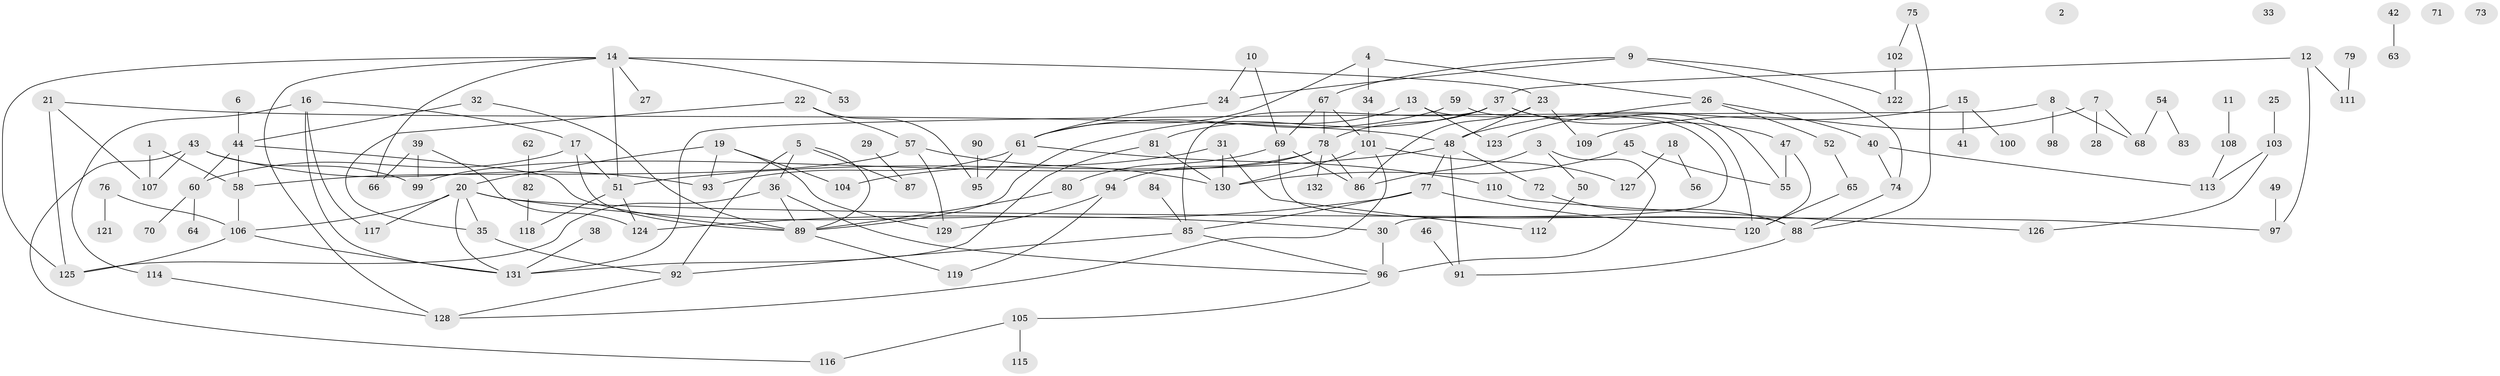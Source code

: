 // Generated by graph-tools (version 1.1) at 2025/49/03/09/25 03:49:10]
// undirected, 132 vertices, 182 edges
graph export_dot {
graph [start="1"]
  node [color=gray90,style=filled];
  1;
  2;
  3;
  4;
  5;
  6;
  7;
  8;
  9;
  10;
  11;
  12;
  13;
  14;
  15;
  16;
  17;
  18;
  19;
  20;
  21;
  22;
  23;
  24;
  25;
  26;
  27;
  28;
  29;
  30;
  31;
  32;
  33;
  34;
  35;
  36;
  37;
  38;
  39;
  40;
  41;
  42;
  43;
  44;
  45;
  46;
  47;
  48;
  49;
  50;
  51;
  52;
  53;
  54;
  55;
  56;
  57;
  58;
  59;
  60;
  61;
  62;
  63;
  64;
  65;
  66;
  67;
  68;
  69;
  70;
  71;
  72;
  73;
  74;
  75;
  76;
  77;
  78;
  79;
  80;
  81;
  82;
  83;
  84;
  85;
  86;
  87;
  88;
  89;
  90;
  91;
  92;
  93;
  94;
  95;
  96;
  97;
  98;
  99;
  100;
  101;
  102;
  103;
  104;
  105;
  106;
  107;
  108;
  109;
  110;
  111;
  112;
  113;
  114;
  115;
  116;
  117;
  118;
  119;
  120;
  121;
  122;
  123;
  124;
  125;
  126;
  127;
  128;
  129;
  130;
  131;
  132;
  1 -- 58;
  1 -- 107;
  3 -- 50;
  3 -- 86;
  3 -- 96;
  4 -- 26;
  4 -- 34;
  4 -- 61;
  5 -- 36;
  5 -- 87;
  5 -- 89;
  5 -- 92;
  6 -- 44;
  7 -- 28;
  7 -- 68;
  7 -- 109;
  8 -- 68;
  8 -- 98;
  8 -- 131;
  9 -- 24;
  9 -- 67;
  9 -- 74;
  9 -- 122;
  10 -- 24;
  10 -- 69;
  11 -- 108;
  12 -- 37;
  12 -- 97;
  12 -- 111;
  13 -- 30;
  13 -- 81;
  13 -- 123;
  14 -- 23;
  14 -- 27;
  14 -- 51;
  14 -- 53;
  14 -- 66;
  14 -- 125;
  14 -- 128;
  15 -- 41;
  15 -- 48;
  15 -- 100;
  16 -- 17;
  16 -- 114;
  16 -- 117;
  16 -- 131;
  17 -- 51;
  17 -- 60;
  17 -- 89;
  18 -- 56;
  18 -- 127;
  19 -- 20;
  19 -- 93;
  19 -- 104;
  19 -- 129;
  20 -- 30;
  20 -- 35;
  20 -- 97;
  20 -- 106;
  20 -- 117;
  20 -- 131;
  21 -- 48;
  21 -- 107;
  21 -- 125;
  22 -- 35;
  22 -- 57;
  22 -- 95;
  23 -- 48;
  23 -- 86;
  23 -- 109;
  24 -- 61;
  25 -- 103;
  26 -- 40;
  26 -- 52;
  26 -- 123;
  29 -- 87;
  30 -- 96;
  31 -- 104;
  31 -- 112;
  31 -- 130;
  32 -- 44;
  32 -- 89;
  34 -- 101;
  35 -- 92;
  36 -- 89;
  36 -- 96;
  36 -- 125;
  37 -- 47;
  37 -- 55;
  37 -- 78;
  37 -- 85;
  37 -- 89;
  38 -- 131;
  39 -- 66;
  39 -- 99;
  39 -- 124;
  40 -- 74;
  40 -- 113;
  42 -- 63;
  43 -- 93;
  43 -- 99;
  43 -- 107;
  43 -- 116;
  44 -- 58;
  44 -- 60;
  44 -- 89;
  45 -- 55;
  45 -- 130;
  46 -- 91;
  47 -- 55;
  47 -- 120;
  48 -- 51;
  48 -- 72;
  48 -- 77;
  48 -- 91;
  49 -- 97;
  50 -- 112;
  51 -- 118;
  51 -- 124;
  52 -- 65;
  54 -- 68;
  54 -- 83;
  57 -- 58;
  57 -- 129;
  57 -- 130;
  58 -- 106;
  59 -- 61;
  59 -- 120;
  60 -- 64;
  60 -- 70;
  61 -- 93;
  61 -- 95;
  61 -- 110;
  62 -- 82;
  65 -- 120;
  67 -- 69;
  67 -- 78;
  67 -- 101;
  69 -- 80;
  69 -- 86;
  69 -- 88;
  72 -- 88;
  74 -- 88;
  75 -- 88;
  75 -- 102;
  76 -- 106;
  76 -- 121;
  77 -- 85;
  77 -- 120;
  77 -- 124;
  78 -- 86;
  78 -- 94;
  78 -- 99;
  78 -- 132;
  79 -- 111;
  80 -- 89;
  81 -- 130;
  81 -- 131;
  82 -- 118;
  84 -- 85;
  85 -- 92;
  85 -- 96;
  88 -- 91;
  89 -- 119;
  90 -- 95;
  92 -- 128;
  94 -- 119;
  94 -- 129;
  96 -- 105;
  101 -- 127;
  101 -- 128;
  101 -- 130;
  102 -- 122;
  103 -- 113;
  103 -- 126;
  105 -- 115;
  105 -- 116;
  106 -- 125;
  106 -- 131;
  108 -- 113;
  110 -- 126;
  114 -- 128;
}
